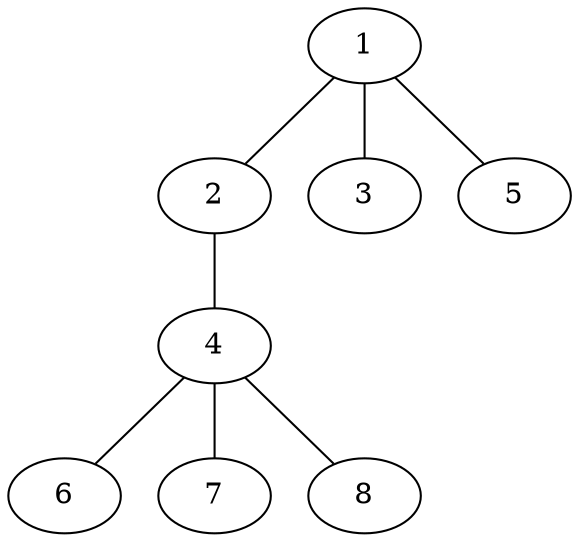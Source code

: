 graph molecule_584 {
	1	 [chem=C];
	2	 [chem=O];
	1 -- 2	 [valence=1];
	3	 [chem=O];
	1 -- 3	 [valence=2];
	5	 [chem=H];
	1 -- 5	 [valence=1];
	4	 [chem=C];
	2 -- 4	 [valence=1];
	6	 [chem=H];
	4 -- 6	 [valence=1];
	7	 [chem=H];
	4 -- 7	 [valence=1];
	8	 [chem=H];
	4 -- 8	 [valence=1];
}
